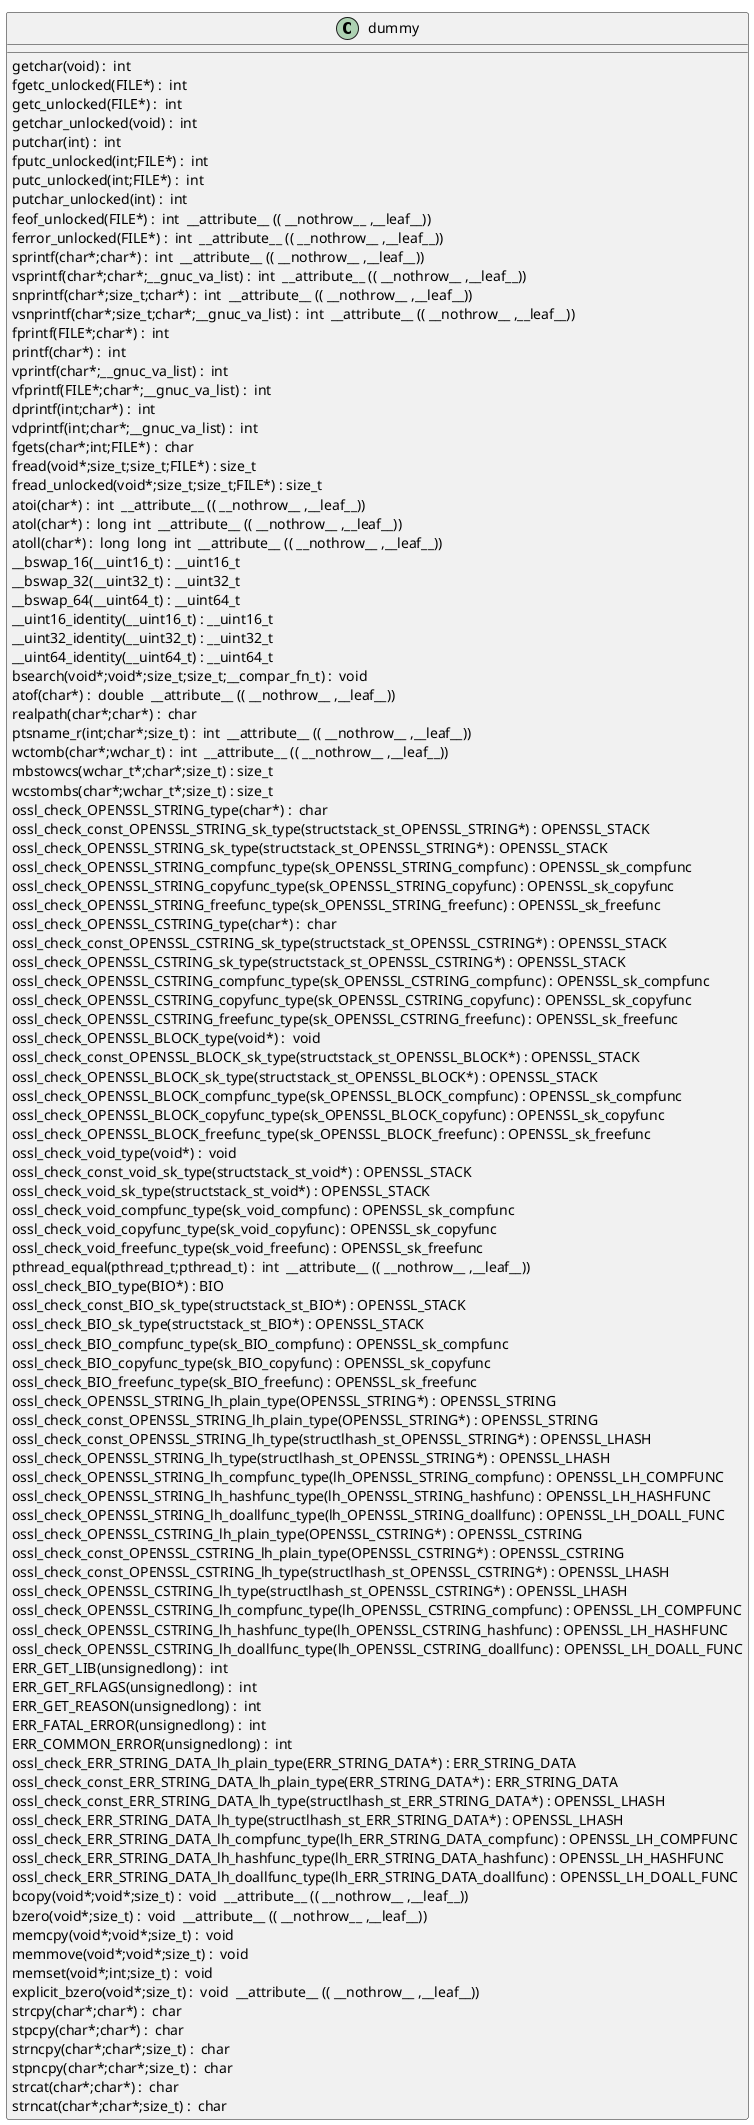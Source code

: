 @startuml
!pragma layout smetana
class dummy {
getchar(void) :  int  [[[./../../.././qc/crypto/bn/bn_conv.c.html#901]]]
fgetc_unlocked(FILE*) :  int  [[[./../../.././qc/crypto/bn/bn_conv.c.html#910]]]
getc_unlocked(FILE*) :  int  [[[./../../.././qc/crypto/bn/bn_conv.c.html#920]]]
getchar_unlocked(void) :  int  [[[./../../.././qc/crypto/bn/bn_conv.c.html#927]]]
putchar(int) :  int  [[[./../../.././qc/crypto/bn/bn_conv.c.html#936]]]
fputc_unlocked(int;FILE*) :  int  [[[./../../.././qc/crypto/bn/bn_conv.c.html#945]]]
putc_unlocked(int;FILE*) :  int  [[[./../../.././qc/crypto/bn/bn_conv.c.html#955]]]
putchar_unlocked(int) :  int  [[[./../../.././qc/crypto/bn/bn_conv.c.html#962]]]
feof_unlocked(FILE*) :  int  __attribute__ (( __nothrow__ ,__leaf__)) [[[./../../.././qc/crypto/bn/bn_conv.c.html#968]]]
ferror_unlocked(FILE*) :  int  __attribute__ (( __nothrow__ ,__leaf__)) [[[./../../.././qc/crypto/bn/bn_conv.c.html#975]]]
sprintf(char*;char*) :  int  __attribute__ (( __nothrow__ ,__leaf__)) [[[./../../.././qc/crypto/bn/bn_conv.c.html#994]]]
vsprintf(char*;char*;__gnuc_va_list) :  int  __attribute__ (( __nothrow__ ,__leaf__)) [[[./../../.././qc/crypto/bn/bn_conv.c.html#1007]]]
snprintf(char*;size_t;char*) :  int  __attribute__ (( __nothrow__ ,__leaf__)) [[[./../../.././qc/crypto/bn/bn_conv.c.html#1026]]]
vsnprintf(char*;size_t;char*;__gnuc_va_list) :  int  __attribute__ (( __nothrow__ ,__leaf__)) [[[./../../.././qc/crypto/bn/bn_conv.c.html#1040]]]
fprintf(FILE*;char*) :  int  [[[./../../.././qc/crypto/bn/bn_conv.c.html#1061]]]
printf(char*) :  int  [[[./../../.././qc/crypto/bn/bn_conv.c.html#1068]]]
vprintf(char*;__gnuc_va_list) :  int  [[[./../../.././qc/crypto/bn/bn_conv.c.html#1080]]]
vfprintf(FILE*;char*;__gnuc_va_list) :  int  [[[./../../.././qc/crypto/bn/bn_conv.c.html#1090]]]
dprintf(int;char*) :  int  [[[./../../.././qc/crypto/bn/bn_conv.c.html#1105]]]
vdprintf(int;char*;__gnuc_va_list) :  int  [[[./../../.././qc/crypto/bn/bn_conv.c.html#1116]]]
fgets(char*;int;FILE*) :  char  [[[./../../.././qc/crypto/bn/bn_conv.c.html#1135]]]
fread(void*;size_t;size_t;FILE*) : size_t [[[./../../.././qc/crypto/bn/bn_conv.c.html#1161]]]
fread_unlocked(void*;size_t;size_t;FILE*) : size_t [[[./../../.././qc/crypto/bn/bn_conv.c.html#1188]]]
atoi(char*) :  int  __attribute__ (( __nothrow__ ,__leaf__)) [[[./../../.././qc/crypto/bn/bn_conv.c.html#1348]]]
atol(char*) :  long  int  __attribute__ (( __nothrow__ ,__leaf__)) [[[./../../.././qc/crypto/bn/bn_conv.c.html#1353]]]
atoll(char*) :  long  long  int  __attribute__ (( __nothrow__ ,__leaf__)) [[[./../../.././qc/crypto/bn/bn_conv.c.html#1360]]]
__bswap_16(__uint16_t) : __uint16_t [[[./../../.././qc/crypto/bn/bn_conv.c.html#1507]]]
__bswap_32(__uint32_t) : __uint32_t [[[./../../.././qc/crypto/bn/bn_conv.c.html#1522]]]
__bswap_64(__uint64_t) : __uint64_t [[[./../../.././qc/crypto/bn/bn_conv.c.html#1532]]]
__uint16_identity(__uint16_t) : __uint16_t [[[./../../.././qc/crypto/bn/bn_conv.c.html#1544]]]
__uint32_identity(__uint32_t) : __uint32_t [[[./../../.././qc/crypto/bn/bn_conv.c.html#1550]]]
__uint64_identity(__uint64_t) : __uint64_t [[[./../../.././qc/crypto/bn/bn_conv.c.html#1556]]]
bsearch(void*;void*;size_t;size_t;__compar_fn_t) :  void  [[[./../../.././qc/crypto/bn/bn_conv.c.html#2224]]]
atof(char*) :  double  __attribute__ (( __nothrow__ ,__leaf__)) [[[./../../.././qc/crypto/bn/bn_conv.c.html#1]]]
realpath(char*;char*) :  char  [[[./../../.././qc/crypto/bn/bn_conv.c.html#1]]]
ptsname_r(int;char*;size_t) :  int  __attribute__ (( __nothrow__ ,__leaf__)) [[[./../../.././qc/crypto/bn/bn_conv.c.html#1]]]
wctomb(char*;wchar_t) :  int  __attribute__ (( __nothrow__ ,__leaf__)) [[[./../../.././qc/crypto/bn/bn_conv.c.html#1]]]
mbstowcs(wchar_t*;char*;size_t) : size_t [[[./../../.././qc/crypto/bn/bn_conv.c.html#1]]]
wcstombs(char*;wchar_t*;size_t) : size_t [[[./../../.././qc/crypto/bn/bn_conv.c.html#1]]]
ossl_check_OPENSSL_STRING_type(char*) :  char  [[[./../../.././qc/crypto/bn/bn_conv.c.html#1]]]
ossl_check_const_OPENSSL_STRING_sk_type(structstack_st_OPENSSL_STRING*) : OPENSSL_STACK [[[./../../.././qc/crypto/bn/bn_conv.c.html#1]]]
ossl_check_OPENSSL_STRING_sk_type(structstack_st_OPENSSL_STRING*) : OPENSSL_STACK [[[./../../.././qc/crypto/bn/bn_conv.c.html#1]]]
ossl_check_OPENSSL_STRING_compfunc_type(sk_OPENSSL_STRING_compfunc) : OPENSSL_sk_compfunc [[[./../../.././qc/crypto/bn/bn_conv.c.html#1]]]
ossl_check_OPENSSL_STRING_copyfunc_type(sk_OPENSSL_STRING_copyfunc) : OPENSSL_sk_copyfunc [[[./../../.././qc/crypto/bn/bn_conv.c.html#1]]]
ossl_check_OPENSSL_STRING_freefunc_type(sk_OPENSSL_STRING_freefunc) : OPENSSL_sk_freefunc [[[./../../.././qc/crypto/bn/bn_conv.c.html#1]]]
ossl_check_OPENSSL_CSTRING_type(char*) :  char  [[[./../../.././qc/crypto/bn/bn_conv.c.html#1]]]
ossl_check_const_OPENSSL_CSTRING_sk_type(structstack_st_OPENSSL_CSTRING*) : OPENSSL_STACK [[[./../../.././qc/crypto/bn/bn_conv.c.html#1]]]
ossl_check_OPENSSL_CSTRING_sk_type(structstack_st_OPENSSL_CSTRING*) : OPENSSL_STACK [[[./../../.././qc/crypto/bn/bn_conv.c.html#1]]]
ossl_check_OPENSSL_CSTRING_compfunc_type(sk_OPENSSL_CSTRING_compfunc) : OPENSSL_sk_compfunc [[[./../../.././qc/crypto/bn/bn_conv.c.html#1]]]
ossl_check_OPENSSL_CSTRING_copyfunc_type(sk_OPENSSL_CSTRING_copyfunc) : OPENSSL_sk_copyfunc [[[./../../.././qc/crypto/bn/bn_conv.c.html#1]]]
ossl_check_OPENSSL_CSTRING_freefunc_type(sk_OPENSSL_CSTRING_freefunc) : OPENSSL_sk_freefunc [[[./../../.././qc/crypto/bn/bn_conv.c.html#1]]]
ossl_check_OPENSSL_BLOCK_type(void*) :  void  [[[./../../.././qc/crypto/bn/bn_conv.c.html#1]]]
ossl_check_const_OPENSSL_BLOCK_sk_type(structstack_st_OPENSSL_BLOCK*) : OPENSSL_STACK [[[./../../.././qc/crypto/bn/bn_conv.c.html#1]]]
ossl_check_OPENSSL_BLOCK_sk_type(structstack_st_OPENSSL_BLOCK*) : OPENSSL_STACK [[[./../../.././qc/crypto/bn/bn_conv.c.html#1]]]
ossl_check_OPENSSL_BLOCK_compfunc_type(sk_OPENSSL_BLOCK_compfunc) : OPENSSL_sk_compfunc [[[./../../.././qc/crypto/bn/bn_conv.c.html#1]]]
ossl_check_OPENSSL_BLOCK_copyfunc_type(sk_OPENSSL_BLOCK_copyfunc) : OPENSSL_sk_copyfunc [[[./../../.././qc/crypto/bn/bn_conv.c.html#1]]]
ossl_check_OPENSSL_BLOCK_freefunc_type(sk_OPENSSL_BLOCK_freefunc) : OPENSSL_sk_freefunc [[[./../../.././qc/crypto/bn/bn_conv.c.html#1]]]
ossl_check_void_type(void*) :  void  [[[./../../.././qc/crypto/bn/bn_conv.c.html#1]]]
ossl_check_const_void_sk_type(structstack_st_void*) : OPENSSL_STACK [[[./../../.././qc/crypto/bn/bn_conv.c.html#1]]]
ossl_check_void_sk_type(structstack_st_void*) : OPENSSL_STACK [[[./../../.././qc/crypto/bn/bn_conv.c.html#1]]]
ossl_check_void_compfunc_type(sk_void_compfunc) : OPENSSL_sk_compfunc [[[./../../.././qc/crypto/bn/bn_conv.c.html#1]]]
ossl_check_void_copyfunc_type(sk_void_copyfunc) : OPENSSL_sk_copyfunc [[[./../../.././qc/crypto/bn/bn_conv.c.html#1]]]
ossl_check_void_freefunc_type(sk_void_freefunc) : OPENSSL_sk_freefunc [[[./../../.././qc/crypto/bn/bn_conv.c.html#1]]]
pthread_equal(pthread_t;pthread_t) :  int  __attribute__ (( __nothrow__ ,__leaf__)) [[[./../../.././qc/crypto/bn/bn_conv.c.html#1]]]
ossl_check_BIO_type(BIO*) : BIO [[[./../../.././qc/crypto/bn/bn_conv.c.html#1]]]
ossl_check_const_BIO_sk_type(structstack_st_BIO*) : OPENSSL_STACK [[[./../../.././qc/crypto/bn/bn_conv.c.html#1]]]
ossl_check_BIO_sk_type(structstack_st_BIO*) : OPENSSL_STACK [[[./../../.././qc/crypto/bn/bn_conv.c.html#1]]]
ossl_check_BIO_compfunc_type(sk_BIO_compfunc) : OPENSSL_sk_compfunc [[[./../../.././qc/crypto/bn/bn_conv.c.html#1]]]
ossl_check_BIO_copyfunc_type(sk_BIO_copyfunc) : OPENSSL_sk_copyfunc [[[./../../.././qc/crypto/bn/bn_conv.c.html#1]]]
ossl_check_BIO_freefunc_type(sk_BIO_freefunc) : OPENSSL_sk_freefunc [[[./../../.././qc/crypto/bn/bn_conv.c.html#1]]]
ossl_check_OPENSSL_STRING_lh_plain_type(OPENSSL_STRING*) : OPENSSL_STRING [[[./../../.././qc/crypto/bn/bn_conv.c.html#1]]]
ossl_check_const_OPENSSL_STRING_lh_plain_type(OPENSSL_STRING*) : OPENSSL_STRING [[[./../../.././qc/crypto/bn/bn_conv.c.html#1]]]
ossl_check_const_OPENSSL_STRING_lh_type(structlhash_st_OPENSSL_STRING*) : OPENSSL_LHASH [[[./../../.././qc/crypto/bn/bn_conv.c.html#1]]]
ossl_check_OPENSSL_STRING_lh_type(structlhash_st_OPENSSL_STRING*) : OPENSSL_LHASH [[[./../../.././qc/crypto/bn/bn_conv.c.html#1]]]
ossl_check_OPENSSL_STRING_lh_compfunc_type(lh_OPENSSL_STRING_compfunc) : OPENSSL_LH_COMPFUNC [[[./../../.././qc/crypto/bn/bn_conv.c.html#1]]]
ossl_check_OPENSSL_STRING_lh_hashfunc_type(lh_OPENSSL_STRING_hashfunc) : OPENSSL_LH_HASHFUNC [[[./../../.././qc/crypto/bn/bn_conv.c.html#1]]]
ossl_check_OPENSSL_STRING_lh_doallfunc_type(lh_OPENSSL_STRING_doallfunc) : OPENSSL_LH_DOALL_FUNC [[[./../../.././qc/crypto/bn/bn_conv.c.html#1]]]
ossl_check_OPENSSL_CSTRING_lh_plain_type(OPENSSL_CSTRING*) : OPENSSL_CSTRING [[[./../../.././qc/crypto/bn/bn_conv.c.html#1]]]
ossl_check_const_OPENSSL_CSTRING_lh_plain_type(OPENSSL_CSTRING*) : OPENSSL_CSTRING [[[./../../.././qc/crypto/bn/bn_conv.c.html#1]]]
ossl_check_const_OPENSSL_CSTRING_lh_type(structlhash_st_OPENSSL_CSTRING*) : OPENSSL_LHASH [[[./../../.././qc/crypto/bn/bn_conv.c.html#1]]]
ossl_check_OPENSSL_CSTRING_lh_type(structlhash_st_OPENSSL_CSTRING*) : OPENSSL_LHASH [[[./../../.././qc/crypto/bn/bn_conv.c.html#1]]]
ossl_check_OPENSSL_CSTRING_lh_compfunc_type(lh_OPENSSL_CSTRING_compfunc) : OPENSSL_LH_COMPFUNC [[[./../../.././qc/crypto/bn/bn_conv.c.html#1]]]
ossl_check_OPENSSL_CSTRING_lh_hashfunc_type(lh_OPENSSL_CSTRING_hashfunc) : OPENSSL_LH_HASHFUNC [[[./../../.././qc/crypto/bn/bn_conv.c.html#1]]]
ossl_check_OPENSSL_CSTRING_lh_doallfunc_type(lh_OPENSSL_CSTRING_doallfunc) : OPENSSL_LH_DOALL_FUNC [[[./../../.././qc/crypto/bn/bn_conv.c.html#1]]]
ERR_GET_LIB(unsignedlong) :  int  [[[./../../.././qc/crypto/bn/bn_conv.c.html#1]]]
ERR_GET_RFLAGS(unsignedlong) :  int  [[[./../../.././qc/crypto/bn/bn_conv.c.html#1]]]
ERR_GET_REASON(unsignedlong) :  int  [[[./../../.././qc/crypto/bn/bn_conv.c.html#1]]]
ERR_FATAL_ERROR(unsignedlong) :  int  [[[./../../.././qc/crypto/bn/bn_conv.c.html#1]]]
ERR_COMMON_ERROR(unsignedlong) :  int  [[[./../../.././qc/crypto/bn/bn_conv.c.html#1]]]
ossl_check_ERR_STRING_DATA_lh_plain_type(ERR_STRING_DATA*) : ERR_STRING_DATA [[[./../../.././qc/crypto/bn/bn_conv.c.html#1]]]
ossl_check_const_ERR_STRING_DATA_lh_plain_type(ERR_STRING_DATA*) : ERR_STRING_DATA [[[./../../.././qc/crypto/bn/bn_conv.c.html#1]]]
ossl_check_const_ERR_STRING_DATA_lh_type(structlhash_st_ERR_STRING_DATA*) : OPENSSL_LHASH [[[./../../.././qc/crypto/bn/bn_conv.c.html#1]]]
ossl_check_ERR_STRING_DATA_lh_type(structlhash_st_ERR_STRING_DATA*) : OPENSSL_LHASH [[[./../../.././qc/crypto/bn/bn_conv.c.html#1]]]
ossl_check_ERR_STRING_DATA_lh_compfunc_type(lh_ERR_STRING_DATA_compfunc) : OPENSSL_LH_COMPFUNC [[[./../../.././qc/crypto/bn/bn_conv.c.html#1]]]
ossl_check_ERR_STRING_DATA_lh_hashfunc_type(lh_ERR_STRING_DATA_hashfunc) : OPENSSL_LH_HASHFUNC [[[./../../.././qc/crypto/bn/bn_conv.c.html#1]]]
ossl_check_ERR_STRING_DATA_lh_doallfunc_type(lh_ERR_STRING_DATA_doallfunc) : OPENSSL_LH_DOALL_FUNC [[[./../../.././qc/crypto/bn/bn_conv.c.html#1]]]
bcopy(void*;void*;size_t) :  void  __attribute__ (( __nothrow__ ,__leaf__)) [[[./../../.././qc/crypto/bn/bn_conv.c.html#1]]]
bzero(void*;size_t) :  void  __attribute__ (( __nothrow__ ,__leaf__)) [[[./../../.././qc/crypto/bn/bn_conv.c.html#1]]]
memcpy(void*;void*;size_t) :  void  [[[./../../.././qc/crypto/bn/bn_conv.c.html#1]]]
memmove(void*;void*;size_t) :  void  [[[./../../.././qc/crypto/bn/bn_conv.c.html#1]]]
memset(void*;int;size_t) :  void  [[[./../../.././qc/crypto/bn/bn_conv.c.html#1]]]
explicit_bzero(void*;size_t) :  void  __attribute__ (( __nothrow__ ,__leaf__)) [[[./../../.././qc/crypto/bn/bn_conv.c.html#1]]]
strcpy(char*;char*) :  char  [[[./../../.././qc/crypto/bn/bn_conv.c.html#1]]]
stpcpy(char*;char*) :  char  [[[./../../.././qc/crypto/bn/bn_conv.c.html#1]]]
strncpy(char*;char*;size_t) :  char  [[[./../../.././qc/crypto/bn/bn_conv.c.html#1]]]
stpncpy(char*;char*;size_t) :  char  [[[./../../.././qc/crypto/bn/bn_conv.c.html#1]]]
strcat(char*;char*) :  char  [[[./../../.././qc/crypto/bn/bn_conv.c.html#1]]]
strncat(char*;char*;size_t) :  char  [[[./../../.././qc/crypto/bn/bn_conv.c.html#1]]]
} 
@enduml
